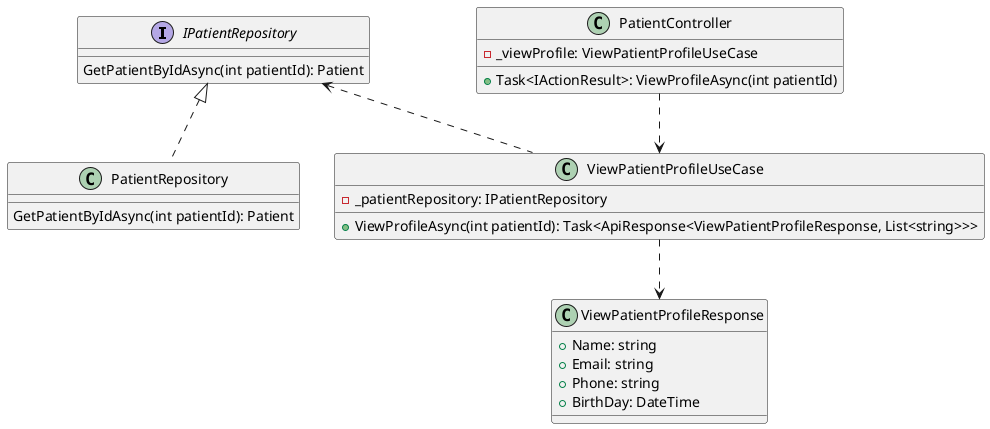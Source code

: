 @startuml
interface IPatientRepository{
GetPatientByIdAsync(int patientId): Patient
}

class PatientRepository {
GetPatientByIdAsync(int patientId): Patient
}

class ViewPatientProfileUseCase {
  -  _patientRepository: IPatientRepository
+ ViewProfileAsync(int patientId): Task<ApiResponse<ViewPatientProfileResponse, List<string>>>
}


class PatientController {
  -  _viewProfile: ViewPatientProfileUseCase
  +  Task<IActionResult>: ViewProfileAsync(int patientId)
}

class ViewPatientProfileResponse{
+  Name: string
+  Email: string
+  Phone: string
+  BirthDay: DateTime
}
IPatientRepository <|.. PatientRepository
IPatientRepository <.. ViewPatientProfileUseCase

PatientController ..> ViewPatientProfileUseCase
ViewPatientProfileUseCase ..> ViewPatientProfileResponse

@enduml
